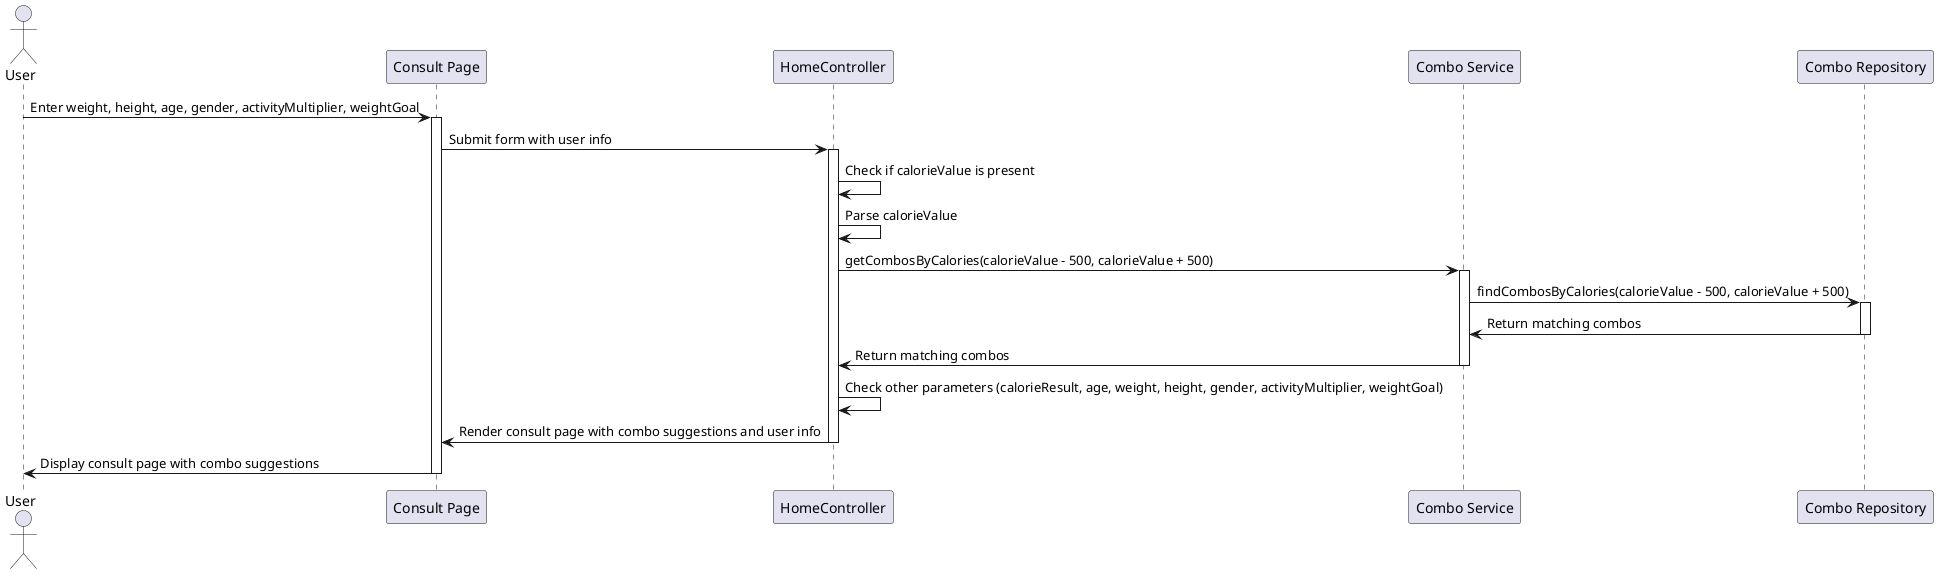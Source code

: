 @startuml

actor User
participant "Consult Page" as ConsultPage
participant "HomeController" as HomeController
participant "Combo Service" as ComboService
participant "Combo Repository" as ComboRepository

User -> ConsultPage: Enter weight, height, age, gender, activityMultiplier, weightGoal
activate ConsultPage
ConsultPage -> HomeController: Submit form with user info
activate HomeController

HomeController -> HomeController: Check if calorieValue is present
HomeController -> HomeController: Parse calorieValue
HomeController -> ComboService: getCombosByCalories(calorieValue - 500, calorieValue + 500)
activate ComboService
ComboService -> ComboRepository: findCombosByCalories(calorieValue - 500, calorieValue + 500)
activate ComboRepository
ComboRepository -> ComboService: Return matching combos
deactivate ComboRepository
ComboService -> HomeController: Return matching combos
deactivate ComboService

HomeController -> HomeController: Check other parameters (calorieResult, age, weight, height, gender, activityMultiplier, weightGoal)
HomeController -> ConsultPage: Render consult page with combo suggestions and user info
deactivate HomeController
ConsultPage -> User: Display consult page with combo suggestions
deactivate ConsultPage

@enduml

